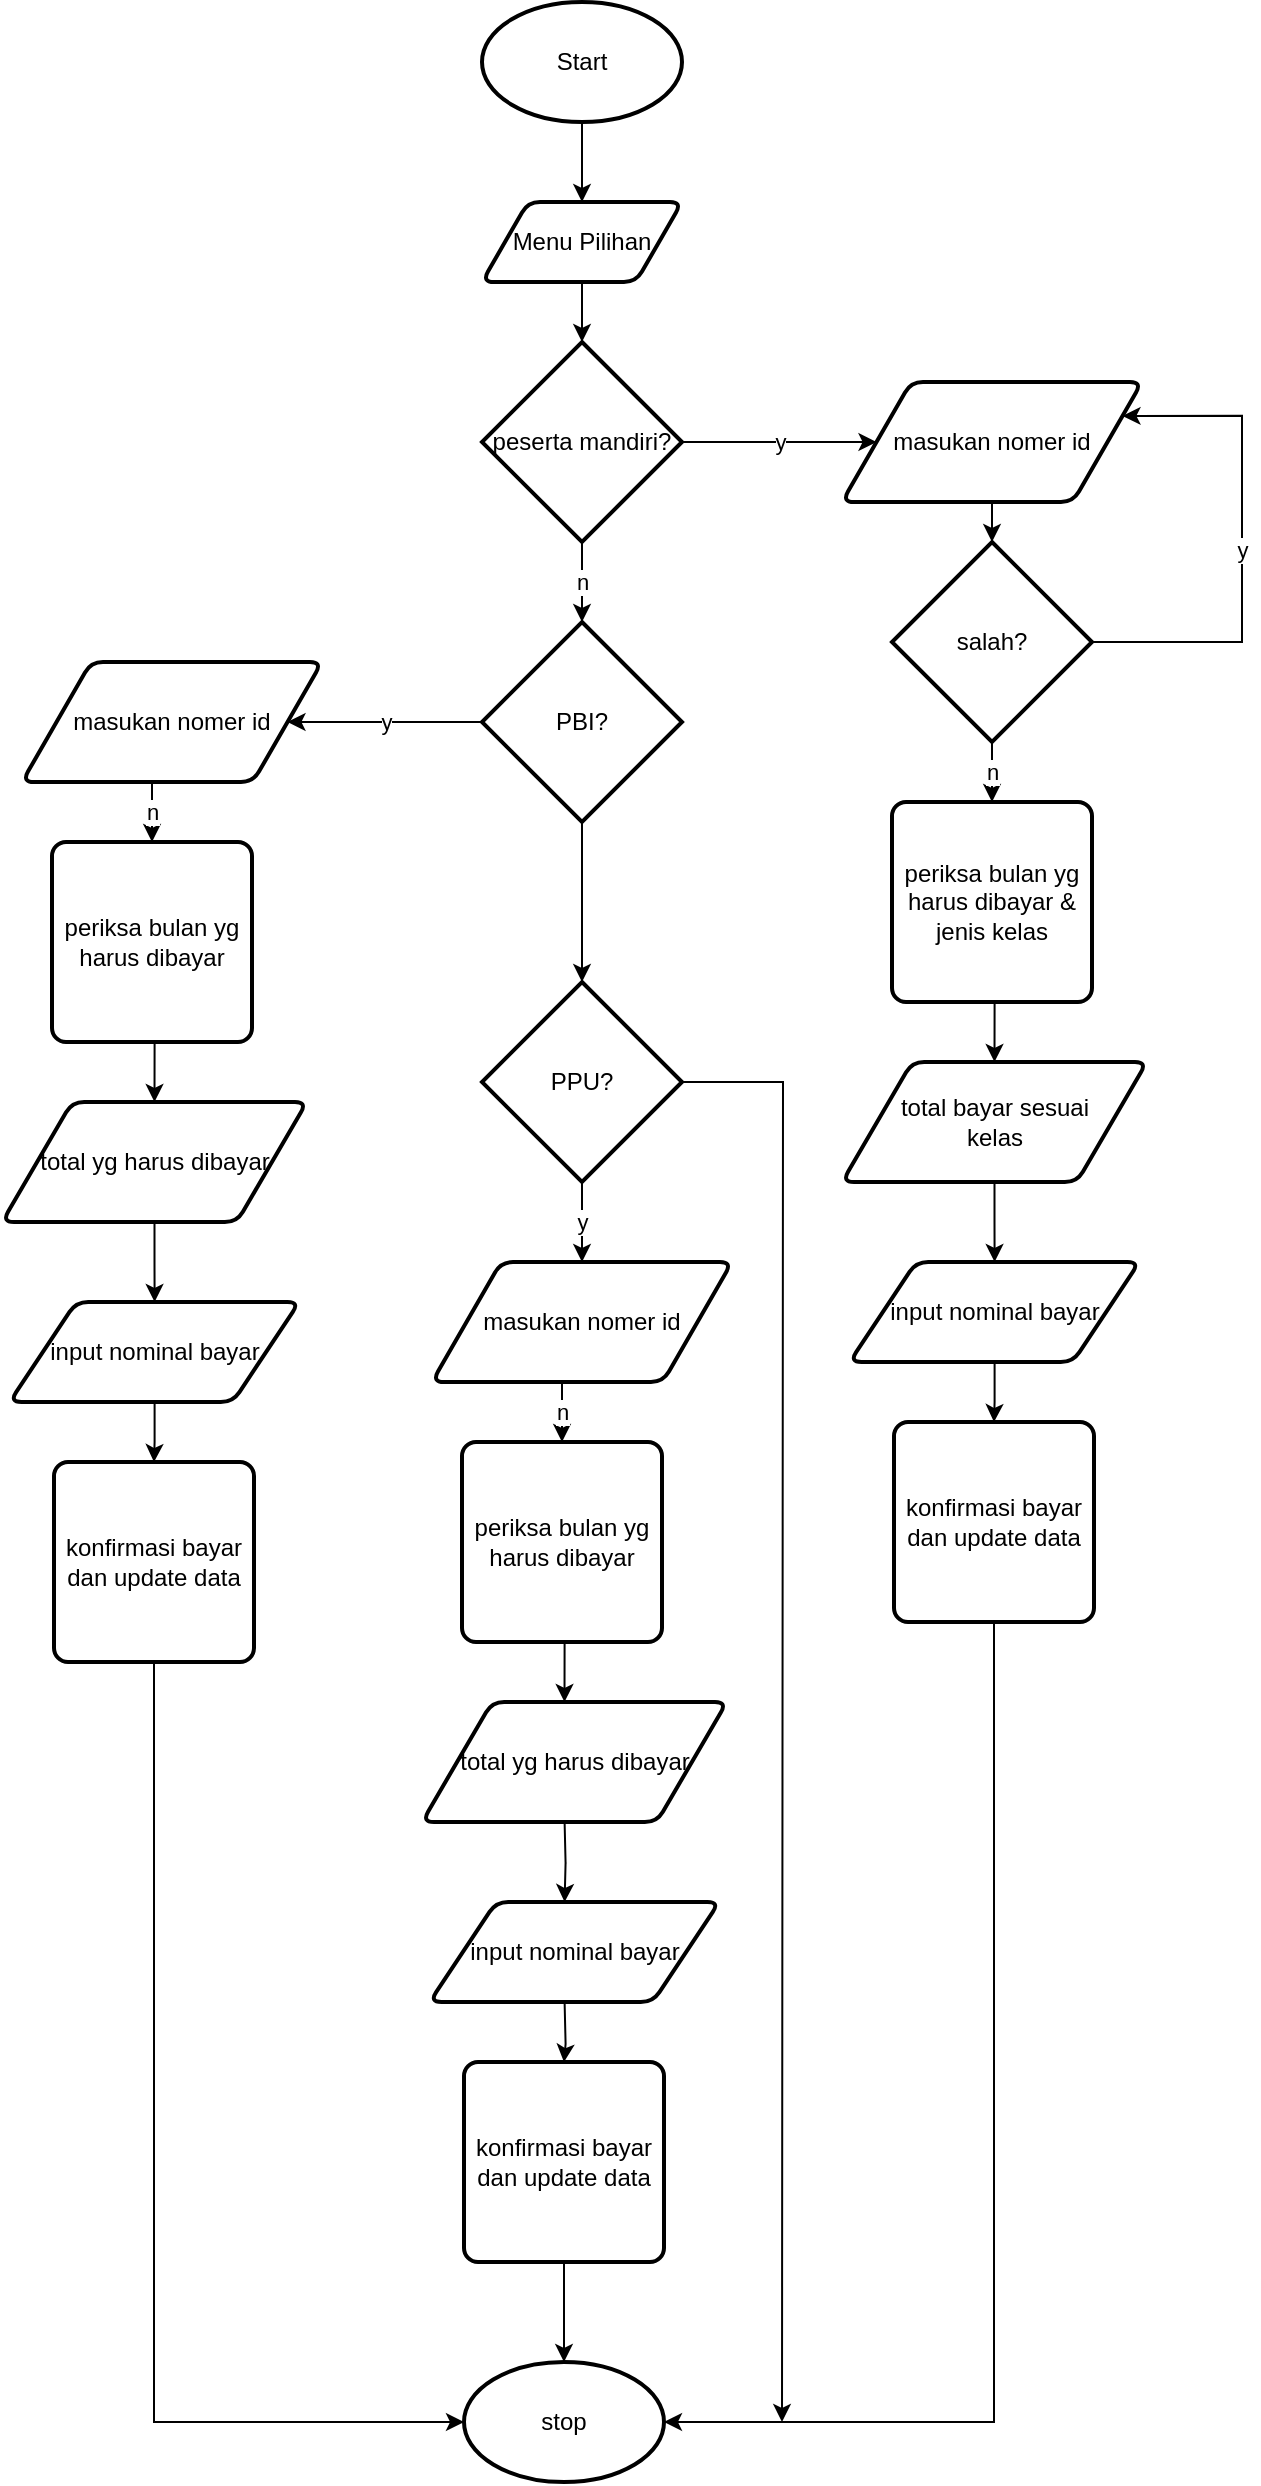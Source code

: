 <mxfile version="13.2.4" type="device"><diagram id="-On2sXb1_YqQZ6lcxBz6" name="Page-1"><mxGraphModel dx="868" dy="451" grid="1" gridSize="10" guides="1" tooltips="1" connect="1" arrows="1" fold="1" page="1" pageScale="1" pageWidth="850" pageHeight="1100" math="0" shadow="0"><root><mxCell id="0"/><mxCell id="1" parent="0"/><mxCell id="Z4SsItlWGq8BBusgfls1-15" value="" style="edgeStyle=orthogonalEdgeStyle;rounded=0;orthogonalLoop=1;jettySize=auto;html=1;" edge="1" parent="1" source="Z4SsItlWGq8BBusgfls1-1" target="Z4SsItlWGq8BBusgfls1-2"><mxGeometry relative="1" as="geometry"/></mxCell><mxCell id="Z4SsItlWGq8BBusgfls1-1" value="Start" style="strokeWidth=2;html=1;shape=mxgraph.flowchart.start_1;whiteSpace=wrap;" vertex="1" parent="1"><mxGeometry x="390" y="40" width="100" height="60" as="geometry"/></mxCell><mxCell id="Z4SsItlWGq8BBusgfls1-16" value="" style="edgeStyle=orthogonalEdgeStyle;rounded=0;orthogonalLoop=1;jettySize=auto;html=1;" edge="1" parent="1" source="Z4SsItlWGq8BBusgfls1-2" target="Z4SsItlWGq8BBusgfls1-3"><mxGeometry relative="1" as="geometry"/></mxCell><mxCell id="Z4SsItlWGq8BBusgfls1-2" value="Menu Pilihan " style="shape=parallelogram;html=1;strokeWidth=2;perimeter=parallelogramPerimeter;whiteSpace=wrap;rounded=1;arcSize=12;size=0.23;" vertex="1" parent="1"><mxGeometry x="390" y="140" width="100" height="40" as="geometry"/></mxCell><mxCell id="Z4SsItlWGq8BBusgfls1-17" value="y" style="edgeStyle=orthogonalEdgeStyle;rounded=0;orthogonalLoop=1;jettySize=auto;html=1;" edge="1" parent="1" source="Z4SsItlWGq8BBusgfls1-3" target="Z4SsItlWGq8BBusgfls1-4"><mxGeometry relative="1" as="geometry"/></mxCell><mxCell id="Z4SsItlWGq8BBusgfls1-23" value="n" style="edgeStyle=orthogonalEdgeStyle;rounded=0;orthogonalLoop=1;jettySize=auto;html=1;" edge="1" parent="1" source="Z4SsItlWGq8BBusgfls1-3" target="Z4SsItlWGq8BBusgfls1-22"><mxGeometry relative="1" as="geometry"/></mxCell><mxCell id="Z4SsItlWGq8BBusgfls1-3" value="peserta mandiri?" style="strokeWidth=2;html=1;shape=mxgraph.flowchart.decision;whiteSpace=wrap;" vertex="1" parent="1"><mxGeometry x="390" y="210" width="100" height="100" as="geometry"/></mxCell><mxCell id="Z4SsItlWGq8BBusgfls1-10" style="edgeStyle=orthogonalEdgeStyle;rounded=0;orthogonalLoop=1;jettySize=auto;html=1;exitX=0.5;exitY=1;exitDx=0;exitDy=0;entryX=0.5;entryY=0;entryDx=0;entryDy=0;entryPerimeter=0;" edge="1" parent="1" source="Z4SsItlWGq8BBusgfls1-4" target="Z4SsItlWGq8BBusgfls1-5"><mxGeometry relative="1" as="geometry"/></mxCell><mxCell id="Z4SsItlWGq8BBusgfls1-4" value="masukan nomer id" style="shape=parallelogram;html=1;strokeWidth=2;perimeter=parallelogramPerimeter;whiteSpace=wrap;rounded=1;arcSize=12;size=0.23;" vertex="1" parent="1"><mxGeometry x="570" y="230" width="150" height="60" as="geometry"/></mxCell><mxCell id="Z4SsItlWGq8BBusgfls1-6" style="edgeStyle=orthogonalEdgeStyle;rounded=0;orthogonalLoop=1;jettySize=auto;html=1;exitX=1;exitY=0.5;exitDx=0;exitDy=0;exitPerimeter=0;entryX=1;entryY=0.25;entryDx=0;entryDy=0;" edge="1" parent="1" source="Z4SsItlWGq8BBusgfls1-5" target="Z4SsItlWGq8BBusgfls1-4"><mxGeometry relative="1" as="geometry"><Array as="points"><mxPoint x="770" y="360"/><mxPoint x="770" y="247"/></Array></mxGeometry></mxCell><mxCell id="Z4SsItlWGq8BBusgfls1-9" value="y" style="edgeLabel;html=1;align=center;verticalAlign=middle;resizable=0;points=[];" vertex="1" connectable="0" parent="Z4SsItlWGq8BBusgfls1-6"><mxGeometry x="-0.024" relative="1" as="geometry"><mxPoint as="offset"/></mxGeometry></mxCell><mxCell id="Z4SsItlWGq8BBusgfls1-12" value="n" style="edgeStyle=orthogonalEdgeStyle;rounded=0;orthogonalLoop=1;jettySize=auto;html=1;exitX=0.5;exitY=1;exitDx=0;exitDy=0;exitPerimeter=0;entryX=0.5;entryY=0;entryDx=0;entryDy=0;" edge="1" parent="1" source="Z4SsItlWGq8BBusgfls1-5" target="Z4SsItlWGq8BBusgfls1-11"><mxGeometry relative="1" as="geometry"/></mxCell><mxCell id="Z4SsItlWGq8BBusgfls1-5" value="salah?" style="strokeWidth=2;html=1;shape=mxgraph.flowchart.decision;whiteSpace=wrap;" vertex="1" parent="1"><mxGeometry x="595" y="310" width="100" height="100" as="geometry"/></mxCell><mxCell id="Z4SsItlWGq8BBusgfls1-14" style="edgeStyle=orthogonalEdgeStyle;rounded=0;orthogonalLoop=1;jettySize=auto;html=1;exitX=0.5;exitY=1;exitDx=0;exitDy=0;entryX=0.5;entryY=0;entryDx=0;entryDy=0;" edge="1" parent="1" source="Z4SsItlWGq8BBusgfls1-11" target="Z4SsItlWGq8BBusgfls1-13"><mxGeometry relative="1" as="geometry"/></mxCell><mxCell id="Z4SsItlWGq8BBusgfls1-11" value="&lt;div&gt;periksa bulan yg harus dibayar &amp;amp; jenis kelas&lt;br&gt;&lt;/div&gt;" style="rounded=1;whiteSpace=wrap;html=1;absoluteArcSize=1;arcSize=14;strokeWidth=2;" vertex="1" parent="1"><mxGeometry x="595" y="440" width="100" height="100" as="geometry"/></mxCell><mxCell id="Z4SsItlWGq8BBusgfls1-20" value="" style="edgeStyle=orthogonalEdgeStyle;rounded=0;orthogonalLoop=1;jettySize=auto;html=1;" edge="1" parent="1" source="Z4SsItlWGq8BBusgfls1-13" target="Z4SsItlWGq8BBusgfls1-18"><mxGeometry relative="1" as="geometry"/></mxCell><mxCell id="Z4SsItlWGq8BBusgfls1-13" value="&lt;div&gt;total bayar sesuai &lt;br&gt;&lt;/div&gt;&lt;div&gt;kelas&lt;/div&gt;" style="shape=parallelogram;html=1;strokeWidth=2;perimeter=parallelogramPerimeter;whiteSpace=wrap;rounded=1;arcSize=12;size=0.23;" vertex="1" parent="1"><mxGeometry x="570" y="570" width="152.5" height="60" as="geometry"/></mxCell><mxCell id="Z4SsItlWGq8BBusgfls1-21" value="" style="edgeStyle=orthogonalEdgeStyle;rounded=0;orthogonalLoop=1;jettySize=auto;html=1;" edge="1" parent="1" source="Z4SsItlWGq8BBusgfls1-18" target="Z4SsItlWGq8BBusgfls1-19"><mxGeometry relative="1" as="geometry"/></mxCell><mxCell id="Z4SsItlWGq8BBusgfls1-18" value="input nominal bayar" style="shape=parallelogram;html=1;strokeWidth=2;perimeter=parallelogramPerimeter;whiteSpace=wrap;rounded=1;arcSize=12;size=0.23;" vertex="1" parent="1"><mxGeometry x="573.75" y="670" width="145" height="50" as="geometry"/></mxCell><mxCell id="Z4SsItlWGq8BBusgfls1-53" style="edgeStyle=orthogonalEdgeStyle;rounded=0;orthogonalLoop=1;jettySize=auto;html=1;entryX=1;entryY=0.5;entryDx=0;entryDy=0;entryPerimeter=0;" edge="1" parent="1" source="Z4SsItlWGq8BBusgfls1-19" target="Z4SsItlWGq8BBusgfls1-49"><mxGeometry relative="1" as="geometry"><Array as="points"><mxPoint x="646" y="1250"/></Array></mxGeometry></mxCell><mxCell id="Z4SsItlWGq8BBusgfls1-19" value="&lt;div&gt;konfirmasi bayar &lt;br&gt;&lt;/div&gt;&lt;div&gt;dan update data&lt;br&gt;&lt;/div&gt;" style="rounded=1;whiteSpace=wrap;html=1;absoluteArcSize=1;arcSize=14;strokeWidth=2;" vertex="1" parent="1"><mxGeometry x="596" y="750" width="100" height="100" as="geometry"/></mxCell><mxCell id="Z4SsItlWGq8BBusgfls1-25" value="y" style="edgeStyle=orthogonalEdgeStyle;rounded=0;orthogonalLoop=1;jettySize=auto;html=1;entryX=1;entryY=0.5;entryDx=0;entryDy=0;" edge="1" parent="1" source="Z4SsItlWGq8BBusgfls1-22" target="Z4SsItlWGq8BBusgfls1-26"><mxGeometry relative="1" as="geometry"><mxPoint x="310" y="400" as="targetPoint"/></mxGeometry></mxCell><mxCell id="Z4SsItlWGq8BBusgfls1-37" value="" style="edgeStyle=orthogonalEdgeStyle;rounded=0;orthogonalLoop=1;jettySize=auto;html=1;" edge="1" parent="1" source="Z4SsItlWGq8BBusgfls1-22" target="Z4SsItlWGq8BBusgfls1-36"><mxGeometry relative="1" as="geometry"/></mxCell><mxCell id="Z4SsItlWGq8BBusgfls1-22" value="PBI?" style="strokeWidth=2;html=1;shape=mxgraph.flowchart.decision;whiteSpace=wrap;" vertex="1" parent="1"><mxGeometry x="390" y="350" width="100" height="100" as="geometry"/></mxCell><mxCell id="Z4SsItlWGq8BBusgfls1-48" value="y" style="edgeStyle=orthogonalEdgeStyle;rounded=0;orthogonalLoop=1;jettySize=auto;html=1;" edge="1" parent="1" source="Z4SsItlWGq8BBusgfls1-36" target="Z4SsItlWGq8BBusgfls1-38"><mxGeometry relative="1" as="geometry"/></mxCell><mxCell id="Z4SsItlWGq8BBusgfls1-54" style="edgeStyle=orthogonalEdgeStyle;rounded=0;orthogonalLoop=1;jettySize=auto;html=1;" edge="1" parent="1" source="Z4SsItlWGq8BBusgfls1-36"><mxGeometry relative="1" as="geometry"><mxPoint x="540" y="1250" as="targetPoint"/></mxGeometry></mxCell><mxCell id="Z4SsItlWGq8BBusgfls1-36" value="PPU?" style="strokeWidth=2;html=1;shape=mxgraph.flowchart.decision;whiteSpace=wrap;" vertex="1" parent="1"><mxGeometry x="390" y="530" width="100" height="100" as="geometry"/></mxCell><mxCell id="Z4SsItlWGq8BBusgfls1-26" value="masukan nomer id" style="shape=parallelogram;html=1;strokeWidth=2;perimeter=parallelogramPerimeter;whiteSpace=wrap;rounded=1;arcSize=12;size=0.23;" vertex="1" parent="1"><mxGeometry x="160" y="370" width="150" height="60" as="geometry"/></mxCell><mxCell id="Z4SsItlWGq8BBusgfls1-27" value="n" style="edgeStyle=orthogonalEdgeStyle;rounded=0;orthogonalLoop=1;jettySize=auto;html=1;exitX=0.5;exitY=1;exitDx=0;exitDy=0;exitPerimeter=0;entryX=0.5;entryY=0;entryDx=0;entryDy=0;" edge="1" target="Z4SsItlWGq8BBusgfls1-29" parent="1"><mxGeometry relative="1" as="geometry"><mxPoint x="225" y="430" as="sourcePoint"/></mxGeometry></mxCell><mxCell id="Z4SsItlWGq8BBusgfls1-28" style="edgeStyle=orthogonalEdgeStyle;rounded=0;orthogonalLoop=1;jettySize=auto;html=1;exitX=0.5;exitY=1;exitDx=0;exitDy=0;entryX=0.5;entryY=0;entryDx=0;entryDy=0;" edge="1" source="Z4SsItlWGq8BBusgfls1-29" target="Z4SsItlWGq8BBusgfls1-31" parent="1"><mxGeometry relative="1" as="geometry"/></mxCell><mxCell id="Z4SsItlWGq8BBusgfls1-29" value="&lt;div&gt;periksa bulan yg harus dibayar &lt;br&gt;&lt;/div&gt;" style="rounded=1;whiteSpace=wrap;html=1;absoluteArcSize=1;arcSize=14;strokeWidth=2;" vertex="1" parent="1"><mxGeometry x="175" y="460" width="100" height="100" as="geometry"/></mxCell><mxCell id="Z4SsItlWGq8BBusgfls1-30" value="" style="edgeStyle=orthogonalEdgeStyle;rounded=0;orthogonalLoop=1;jettySize=auto;html=1;" edge="1" source="Z4SsItlWGq8BBusgfls1-31" target="Z4SsItlWGq8BBusgfls1-33" parent="1"><mxGeometry relative="1" as="geometry"/></mxCell><mxCell id="Z4SsItlWGq8BBusgfls1-31" value="total yg harus dibayar" style="shape=parallelogram;html=1;strokeWidth=2;perimeter=parallelogramPerimeter;whiteSpace=wrap;rounded=1;arcSize=12;size=0.23;" vertex="1" parent="1"><mxGeometry x="150" y="590" width="152.5" height="60" as="geometry"/></mxCell><mxCell id="Z4SsItlWGq8BBusgfls1-32" value="" style="edgeStyle=orthogonalEdgeStyle;rounded=0;orthogonalLoop=1;jettySize=auto;html=1;" edge="1" source="Z4SsItlWGq8BBusgfls1-33" target="Z4SsItlWGq8BBusgfls1-34" parent="1"><mxGeometry relative="1" as="geometry"/></mxCell><mxCell id="Z4SsItlWGq8BBusgfls1-33" value="input nominal bayar" style="shape=parallelogram;html=1;strokeWidth=2;perimeter=parallelogramPerimeter;whiteSpace=wrap;rounded=1;arcSize=12;size=0.23;" vertex="1" parent="1"><mxGeometry x="153.75" y="690" width="145" height="50" as="geometry"/></mxCell><mxCell id="Z4SsItlWGq8BBusgfls1-52" value="" style="edgeStyle=orthogonalEdgeStyle;rounded=0;orthogonalLoop=1;jettySize=auto;html=1;entryX=0;entryY=0.5;entryDx=0;entryDy=0;entryPerimeter=0;" edge="1" parent="1" source="Z4SsItlWGq8BBusgfls1-34" target="Z4SsItlWGq8BBusgfls1-49"><mxGeometry relative="1" as="geometry"><mxPoint x="226" y="950" as="targetPoint"/><Array as="points"><mxPoint x="226" y="1250"/></Array></mxGeometry></mxCell><mxCell id="Z4SsItlWGq8BBusgfls1-34" value="&lt;div&gt;konfirmasi bayar &lt;br&gt;&lt;/div&gt;&lt;div&gt;dan update data&lt;br&gt;&lt;/div&gt;" style="rounded=1;whiteSpace=wrap;html=1;absoluteArcSize=1;arcSize=14;strokeWidth=2;" vertex="1" parent="1"><mxGeometry x="176" y="770" width="100" height="100" as="geometry"/></mxCell><mxCell id="Z4SsItlWGq8BBusgfls1-38" value="masukan nomer id" style="shape=parallelogram;html=1;strokeWidth=2;perimeter=parallelogramPerimeter;whiteSpace=wrap;rounded=1;arcSize=12;size=0.23;" vertex="1" parent="1"><mxGeometry x="365" y="670" width="150" height="60" as="geometry"/></mxCell><mxCell id="Z4SsItlWGq8BBusgfls1-39" value="n" style="edgeStyle=orthogonalEdgeStyle;rounded=0;orthogonalLoop=1;jettySize=auto;html=1;exitX=0.5;exitY=1;exitDx=0;exitDy=0;exitPerimeter=0;entryX=0.5;entryY=0;entryDx=0;entryDy=0;" edge="1" target="Z4SsItlWGq8BBusgfls1-41" parent="1"><mxGeometry relative="1" as="geometry"><mxPoint x="430" y="730" as="sourcePoint"/></mxGeometry></mxCell><mxCell id="Z4SsItlWGq8BBusgfls1-40" style="edgeStyle=orthogonalEdgeStyle;rounded=0;orthogonalLoop=1;jettySize=auto;html=1;exitX=0.5;exitY=1;exitDx=0;exitDy=0;entryX=0.5;entryY=0;entryDx=0;entryDy=0;" edge="1" source="Z4SsItlWGq8BBusgfls1-41" parent="1"><mxGeometry relative="1" as="geometry"><mxPoint x="431.25" y="890" as="targetPoint"/></mxGeometry></mxCell><mxCell id="Z4SsItlWGq8BBusgfls1-41" value="&lt;div&gt;periksa bulan yg harus dibayar &lt;br&gt;&lt;/div&gt;" style="rounded=1;whiteSpace=wrap;html=1;absoluteArcSize=1;arcSize=14;strokeWidth=2;" vertex="1" parent="1"><mxGeometry x="380" y="760" width="100" height="100" as="geometry"/></mxCell><mxCell id="Z4SsItlWGq8BBusgfls1-42" value="" style="edgeStyle=orthogonalEdgeStyle;rounded=0;orthogonalLoop=1;jettySize=auto;html=1;" edge="1" parent="1"><mxGeometry relative="1" as="geometry"><mxPoint x="431.3" y="950" as="sourcePoint"/><mxPoint x="431.3" y="990" as="targetPoint"/></mxGeometry></mxCell><mxCell id="Z4SsItlWGq8BBusgfls1-43" value="total yg harus dibayar" style="shape=parallelogram;html=1;strokeWidth=2;perimeter=parallelogramPerimeter;whiteSpace=wrap;rounded=1;arcSize=12;size=0.23;" vertex="1" parent="1"><mxGeometry x="360" y="890" width="152.5" height="60" as="geometry"/></mxCell><mxCell id="Z4SsItlWGq8BBusgfls1-44" value="" style="edgeStyle=orthogonalEdgeStyle;rounded=0;orthogonalLoop=1;jettySize=auto;html=1;" edge="1" target="Z4SsItlWGq8BBusgfls1-46" parent="1"><mxGeometry relative="1" as="geometry"><mxPoint x="431.3" y="1040" as="sourcePoint"/></mxGeometry></mxCell><mxCell id="Z4SsItlWGq8BBusgfls1-45" value="input nominal bayar" style="shape=parallelogram;html=1;strokeWidth=2;perimeter=parallelogramPerimeter;whiteSpace=wrap;rounded=1;arcSize=12;size=0.23;" vertex="1" parent="1"><mxGeometry x="363.75" y="990" width="145" height="50" as="geometry"/></mxCell><mxCell id="Z4SsItlWGq8BBusgfls1-50" value="" style="edgeStyle=orthogonalEdgeStyle;rounded=0;orthogonalLoop=1;jettySize=auto;html=1;" edge="1" parent="1" source="Z4SsItlWGq8BBusgfls1-46" target="Z4SsItlWGq8BBusgfls1-49"><mxGeometry relative="1" as="geometry"/></mxCell><mxCell id="Z4SsItlWGq8BBusgfls1-46" value="&lt;div&gt;konfirmasi bayar &lt;br&gt;&lt;/div&gt;&lt;div&gt;dan update data&lt;br&gt;&lt;/div&gt;" style="rounded=1;whiteSpace=wrap;html=1;absoluteArcSize=1;arcSize=14;strokeWidth=2;" vertex="1" parent="1"><mxGeometry x="381" y="1070" width="100" height="100" as="geometry"/></mxCell><mxCell id="Z4SsItlWGq8BBusgfls1-49" value="stop" style="strokeWidth=2;html=1;shape=mxgraph.flowchart.start_1;whiteSpace=wrap;" vertex="1" parent="1"><mxGeometry x="381" y="1220" width="100" height="60" as="geometry"/></mxCell></root></mxGraphModel></diagram></mxfile>